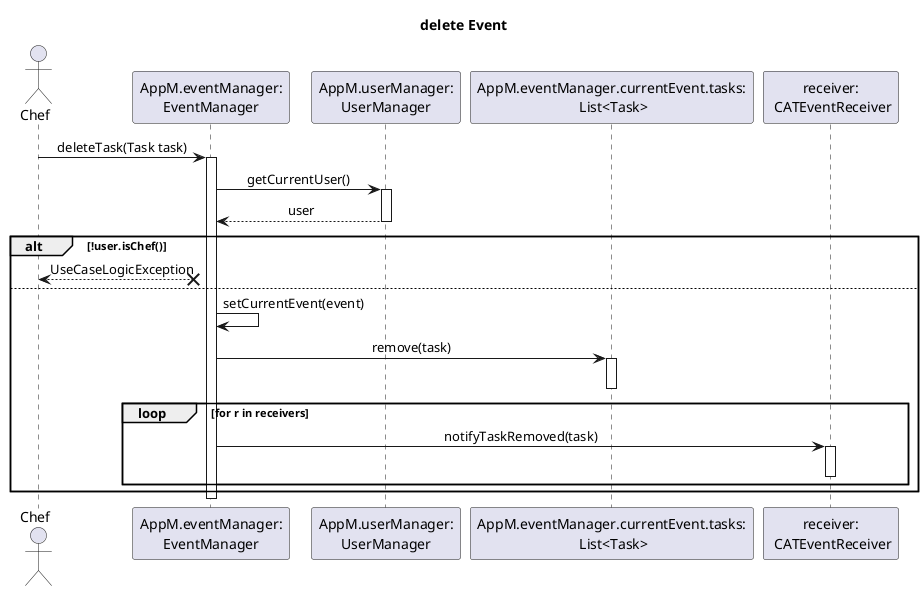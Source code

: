 @startuml
skinparam defaultTextAlignment center
skinparam SequenceMessageAlign center

title delete Event
Actor Chef as ch
participant "AppM.eventManager:\nEventManager" as EventManager
participant "AppM.userManager:\nUserManager" as UserManager


ch ->  EventManager: deleteTask(Task task)
activate EventManager
	EventManager -> UserManager: getCurrentUser()
	activate UserManager
    	UserManager --> EventManager: user
	deactivate UserManager

    alt !user.isChef()
 	        ch <--x EventManager: UseCaseLogicException
        else
            EventManager -> EventManager : setCurrentEvent(event)

            participant "AppM.eventManager.currentEvent.tasks:\n List<Task>" as CurrentEvent
            EventManager -> CurrentEvent : remove(task)
            activate CurrentEvent
            deactivate CurrentEvent

        loop for r in receivers
            participant "receiver:\n CATEventReceiver" as r
        	EventManager -> r : notifyTaskRemoved(task)
        	activate r
        	deactivate r
        end
    end
deactivate EventManager

@enduml